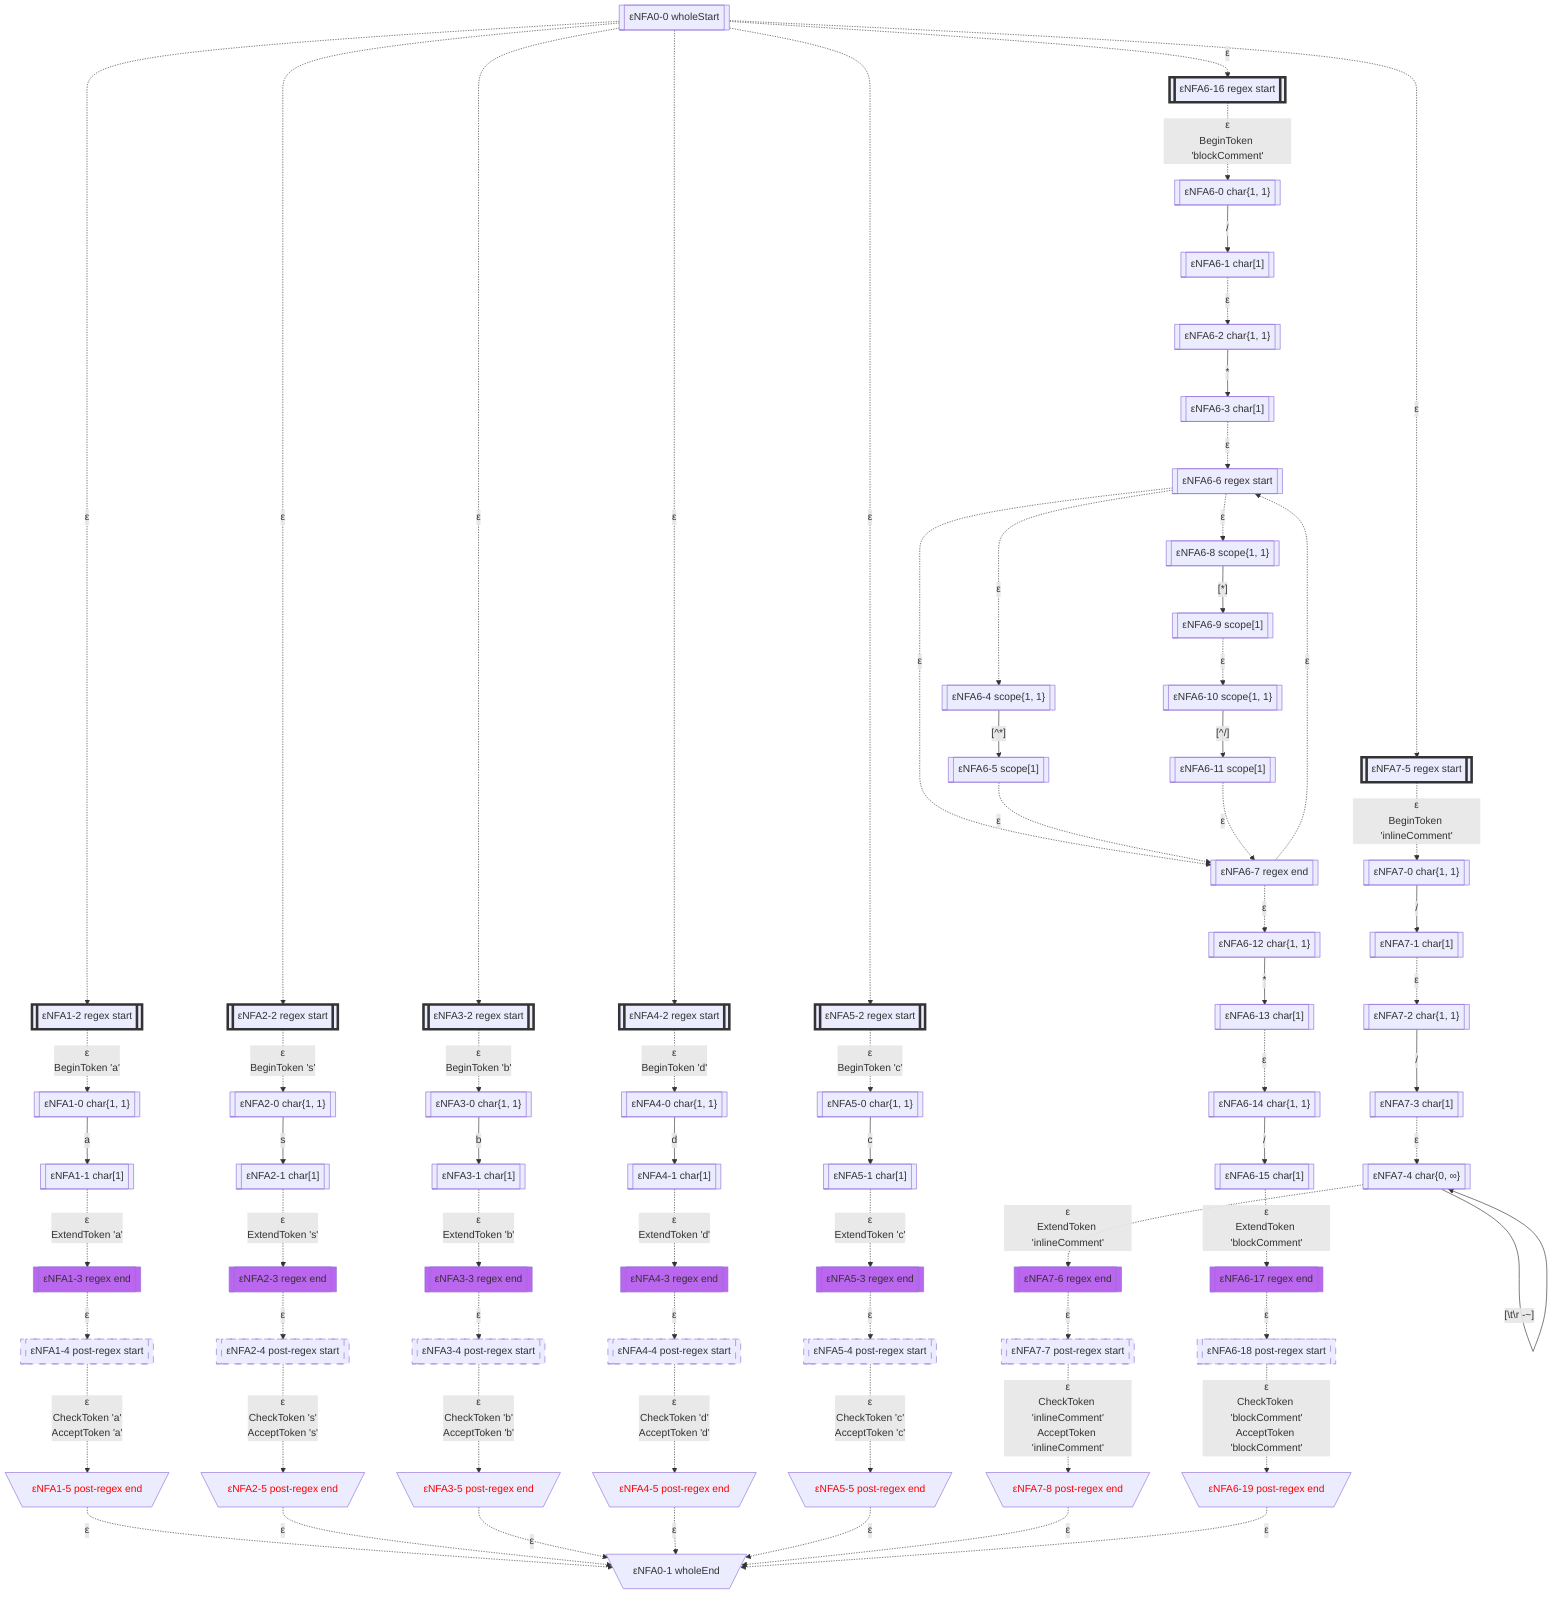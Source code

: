 flowchart
classDef c0001 color:#FF0000;
classDef c0010 stroke-dasharray: 10 10;
classDef c0011 stroke-dasharray: 10 10,color:#FF0000;
classDef c0100 fill:#BB66EE;
classDef c0101 fill:#BB66EE,color:#FF0000;
classDef c0110 fill:#BB66EE,stroke-dasharray: 10 10;
classDef c0111 fill:#BB66EE,stroke-dasharray: 10 10,color:#FF0000;
classDef c1000 stroke:#333,stroke-width:4px;
classDef c1001 stroke:#333,stroke-width:4px,color:#FF0000;
classDef c1010 stroke:#333,stroke-width:4px,stroke-dasharray: 10 10;
classDef c1011 stroke:#333,stroke-width:4px,stroke-dasharray: 10 10,color:#FF0000;
classDef c1100 stroke:#333,stroke-width:4px,fill:#BB66EE;
classDef c1101 stroke:#333,stroke-width:4px,fill:#BB66EE,color:#FF0000;
classDef c1110 stroke:#333,stroke-width:4px,fill:#BB66EE,stroke-dasharray: 10 10;
classDef c1111 stroke:#333,stroke-width:4px,fill:#BB66EE,stroke-dasharray: 10 10,color:#FF0000;
eNFA0_0_45524249[["εNFA0-0 wholeStart"]]
eNFA1_2_35329658[["εNFA1-2 regex start"]]
class eNFA1_2_35329658 c1000;
eNFA2_2_7065065[["εNFA2-2 regex start"]]
class eNFA2_2_7065065 c1000;
eNFA3_2_57439703[["εNFA3-2 regex start"]]
class eNFA3_2_57439703 c1000;
eNFA4_2_4517709[["εNFA4-2 regex start"]]
class eNFA4_2_4517709 c1000;
eNFA5_2_9071242[["εNFA5-2 regex start"]]
class eNFA5_2_9071242 c1000;
eNFA6_16_36188385[["εNFA6-16 regex start"]]
class eNFA6_16_36188385 c1000;
eNFA7_5_31024646[["εNFA7-5 regex start"]]
class eNFA7_5_31024646 c1000;
eNFA1_0_49531474[["εNFA1-0 char{1, 1}"]]
eNFA2_0_50158847[["εNFA2-0 char{1, 1}"]]
eNFA3_0_22104370[["εNFA3-0 char{1, 1}"]]
eNFA4_0_30390109[["εNFA4-0 char{1, 1}"]]
eNFA5_0_63682040[["εNFA5-0 char{1, 1}"]]
eNFA6_0_45578038[["εNFA6-0 char{1, 1}"]]
eNFA7_0_29968374[["εNFA7-0 char{1, 1}"]]
eNFA1_1_43130086[["εNFA1-1 char[1]"]]
eNFA2_1_48776445[["εNFA2-1 char[1]"]]
eNFA3_1_64721603[["εNFA3-1 char[1]"]]
eNFA4_1_5075526[["εNFA4-1 char[1]"]]
eNFA5_1_36267453[["εNFA5-1 char[1]"]]
eNFA6_1_39706416[["εNFA6-1 char[1]"]]
eNFA7_1_21813425[["εNFA7-1 char[1]"]]
eNFA1_3_52626454[["εNFA1-3 regex end"]]
class eNFA1_3_52626454 c0100;
eNFA2_3_36334825[["εNFA2-3 regex end"]]
class eNFA2_3_36334825 c0100;
eNFA3_3_45623521[["εNFA3-3 regex end"]]
class eNFA3_3_45623521 c0100;
eNFA4_3_45679737[["εNFA4-3 regex end"]]
class eNFA4_3_45679737 c0100;
eNFA5_3_57971626[["εNFA5-3 regex end"]]
class eNFA5_3_57971626 c0100;
eNFA6_2_62103099[["εNFA6-2 char{1, 1}"]]
eNFA7_2_22056983[["εNFA7-2 char{1, 1}"]]
eNFA1_4_3876045[["εNFA1-4 post-regex start"]]
class eNFA1_4_3876045 c0010;
eNFA2_4_58577972[["εNFA2-4 post-regex start"]]
class eNFA2_4_58577972 c0010;
eNFA3_4_7958508[["εNFA3-4 post-regex start"]]
class eNFA3_4_7958508 c0010;
eNFA4_4_8464456[["εNFA4-4 post-regex start"]]
class eNFA4_4_8464456 c0010;
eNFA5_4_51982593[["εNFA5-4 post-regex start"]]
class eNFA5_4_51982593 c0010;
eNFA6_3_27806444[["εNFA6-3 char[1]"]]
eNFA7_3_3697038[["εNFA7-3 char[1]"]]
eNFA1_5_34884411[\"εNFA1-5 post-regex end"/]
class eNFA1_5_34884411 c0001;
eNFA2_5_63585586[\"εNFA2-5 post-regex end"/]
class eNFA2_5_63585586 c0001;
eNFA3_5_47195283[\"εNFA3-5 post-regex end"/]
class eNFA3_5_47195283 c0001;
eNFA4_5_40659381[\"εNFA4-5 post-regex end"/]
class eNFA4_5_40659381 c0001;
eNFA5_5_14532322[\"εNFA5-5 post-regex end"/]
class eNFA5_5_14532322 c0001;
eNFA6_6_65190153[["εNFA6-6 regex start"]]
eNFA7_4_410782[["εNFA7-4 char{0, ∞}"]]
eNFA0_1_35399367[\"εNFA0-1 wholeEnd"/]
eNFA6_4_45911036[["εNFA6-4 scope{1, 1}"]]
eNFA6_8_49840468[["εNFA6-8 scope{1, 1}"]]
eNFA6_7_10546145[["εNFA6-7 regex end"]]
eNFA7_6_33273344[["εNFA7-6 regex end"]]
class eNFA7_6_33273344 c0100;
eNFA6_5_37729472[["εNFA6-5 scope[1]"]]
eNFA6_9_41656292[["εNFA6-9 scope[1]"]]
eNFA6_12_48931406[["εNFA6-12 char{1, 1}"]]
eNFA7_7_1279915[["εNFA7-7 post-regex start"]]
class eNFA7_7_1279915 c0010;
eNFA6_10_39641102[["εNFA6-10 scope{1, 1}"]]
eNFA6_13_21225601[["εNFA6-13 char[1]"]]
eNFA7_8_10786359[\"εNFA7-8 post-regex end"/]
class eNFA7_8_10786359 c0001;
eNFA6_11_4020931[["εNFA6-11 scope[1]"]]
eNFA6_14_56812682[["εNFA6-14 char{1, 1}"]]
eNFA6_15_7549159[["εNFA6-15 char[1]"]]
eNFA6_17_833575[["εNFA6-17 regex end"]]
class eNFA6_17_833575 c0100;
eNFA6_18_7502182[["εNFA6-18 post-regex start"]]
class eNFA6_18_7502182 c0010;
eNFA6_19_57260009[\"εNFA6-19 post-regex end"/]
class eNFA6_19_57260009 c0001;
eNFA0_0_45524249 -.->|"ε"|eNFA1_2_35329658
eNFA0_0_45524249 -.->|"ε"|eNFA2_2_7065065
eNFA0_0_45524249 -.->|"ε"|eNFA3_2_57439703
eNFA0_0_45524249 -.->|"ε"|eNFA4_2_4517709
eNFA0_0_45524249 -.->|"ε"|eNFA5_2_9071242
eNFA0_0_45524249 -.->|"ε"|eNFA6_16_36188385
eNFA0_0_45524249 -.->|"ε"|eNFA7_5_31024646
eNFA1_2_35329658 -.->|"ε
BeginToken 'a'"|eNFA1_0_49531474
eNFA2_2_7065065 -.->|"ε
BeginToken 's'"|eNFA2_0_50158847
eNFA3_2_57439703 -.->|"ε
BeginToken 'b'"|eNFA3_0_22104370
eNFA4_2_4517709 -.->|"ε
BeginToken 'd'"|eNFA4_0_30390109
eNFA5_2_9071242 -.->|"ε
BeginToken 'c'"|eNFA5_0_63682040
eNFA6_16_36188385 -.->|"ε
BeginToken 'blockComment'"|eNFA6_0_45578038
eNFA7_5_31024646 -.->|"ε
BeginToken 'inlineComment'"|eNFA7_0_29968374
eNFA1_0_49531474 -->|"a"|eNFA1_1_43130086
eNFA2_0_50158847 -->|"s"|eNFA2_1_48776445
eNFA3_0_22104370 -->|"b"|eNFA3_1_64721603
eNFA4_0_30390109 -->|"d"|eNFA4_1_5075526
eNFA5_0_63682040 -->|"c"|eNFA5_1_36267453
eNFA6_0_45578038 -->|"/"|eNFA6_1_39706416
eNFA7_0_29968374 -->|"/"|eNFA7_1_21813425
eNFA1_1_43130086 -.->|"ε
ExtendToken 'a'"|eNFA1_3_52626454
eNFA2_1_48776445 -.->|"ε
ExtendToken 's'"|eNFA2_3_36334825
eNFA3_1_64721603 -.->|"ε
ExtendToken 'b'"|eNFA3_3_45623521
eNFA4_1_5075526 -.->|"ε
ExtendToken 'd'"|eNFA4_3_45679737
eNFA5_1_36267453 -.->|"ε
ExtendToken 'c'"|eNFA5_3_57971626
eNFA6_1_39706416 -.->|"ε"|eNFA6_2_62103099
eNFA7_1_21813425 -.->|"ε"|eNFA7_2_22056983
eNFA1_3_52626454 -.->|"ε"|eNFA1_4_3876045
eNFA2_3_36334825 -.->|"ε"|eNFA2_4_58577972
eNFA3_3_45623521 -.->|"ε"|eNFA3_4_7958508
eNFA4_3_45679737 -.->|"ε"|eNFA4_4_8464456
eNFA5_3_57971626 -.->|"ε"|eNFA5_4_51982593
eNFA6_2_62103099 -->|"*"|eNFA6_3_27806444
eNFA7_2_22056983 -->|"/"|eNFA7_3_3697038
eNFA1_4_3876045 -.->|"ε
CheckToken 'a'
AcceptToken 'a'"|eNFA1_5_34884411
eNFA2_4_58577972 -.->|"ε
CheckToken 's'
AcceptToken 's'"|eNFA2_5_63585586
eNFA3_4_7958508 -.->|"ε
CheckToken 'b'
AcceptToken 'b'"|eNFA3_5_47195283
eNFA4_4_8464456 -.->|"ε
CheckToken 'd'
AcceptToken 'd'"|eNFA4_5_40659381
eNFA5_4_51982593 -.->|"ε
CheckToken 'c'
AcceptToken 'c'"|eNFA5_5_14532322
eNFA6_3_27806444 -.->|"ε"|eNFA6_6_65190153
eNFA7_3_3697038 -.->|"ε"|eNFA7_4_410782
eNFA1_5_34884411 -.->|"ε"|eNFA0_1_35399367
eNFA2_5_63585586 -.->|"ε"|eNFA0_1_35399367
eNFA3_5_47195283 -.->|"ε"|eNFA0_1_35399367
eNFA4_5_40659381 -.->|"ε"|eNFA0_1_35399367
eNFA5_5_14532322 -.->|"ε"|eNFA0_1_35399367
eNFA6_6_65190153 -.->|"ε"|eNFA6_4_45911036
eNFA6_6_65190153 -.->|"ε"|eNFA6_8_49840468
eNFA6_6_65190153 -.->|"ε"|eNFA6_7_10546145
eNFA7_4_410782 -->|"[#92;t#92;r#32;-~]"|eNFA7_4_410782
eNFA7_4_410782 -.->|"ε
ExtendToken 'inlineComment'"|eNFA7_6_33273344
eNFA6_4_45911036 -->|"[^*]"|eNFA6_5_37729472
eNFA6_8_49840468 -->|"[*]"|eNFA6_9_41656292
eNFA6_7_10546145 -.->|"ε"|eNFA6_6_65190153
eNFA6_7_10546145 -.->|"ε"|eNFA6_12_48931406
eNFA7_6_33273344 -.->|"ε"|eNFA7_7_1279915
eNFA6_5_37729472 -.->|"ε"|eNFA6_7_10546145
eNFA6_9_41656292 -.->|"ε"|eNFA6_10_39641102
eNFA6_12_48931406 -->|"*"|eNFA6_13_21225601
eNFA7_7_1279915 -.->|"ε
CheckToken 'inlineComment'
AcceptToken 'inlineComment'"|eNFA7_8_10786359
eNFA6_10_39641102 -->|"[^/]"|eNFA6_11_4020931
eNFA6_13_21225601 -.->|"ε"|eNFA6_14_56812682
eNFA7_8_10786359 -.->|"ε"|eNFA0_1_35399367
eNFA6_11_4020931 -.->|"ε"|eNFA6_7_10546145
eNFA6_14_56812682 -->|"/"|eNFA6_15_7549159
eNFA6_15_7549159 -.->|"ε
ExtendToken 'blockComment'"|eNFA6_17_833575
eNFA6_17_833575 -.->|"ε"|eNFA6_18_7502182
eNFA6_18_7502182 -.->|"ε
CheckToken 'blockComment'
AcceptToken 'blockComment'"|eNFA6_19_57260009
eNFA6_19_57260009 -.->|"ε"|eNFA0_1_35399367